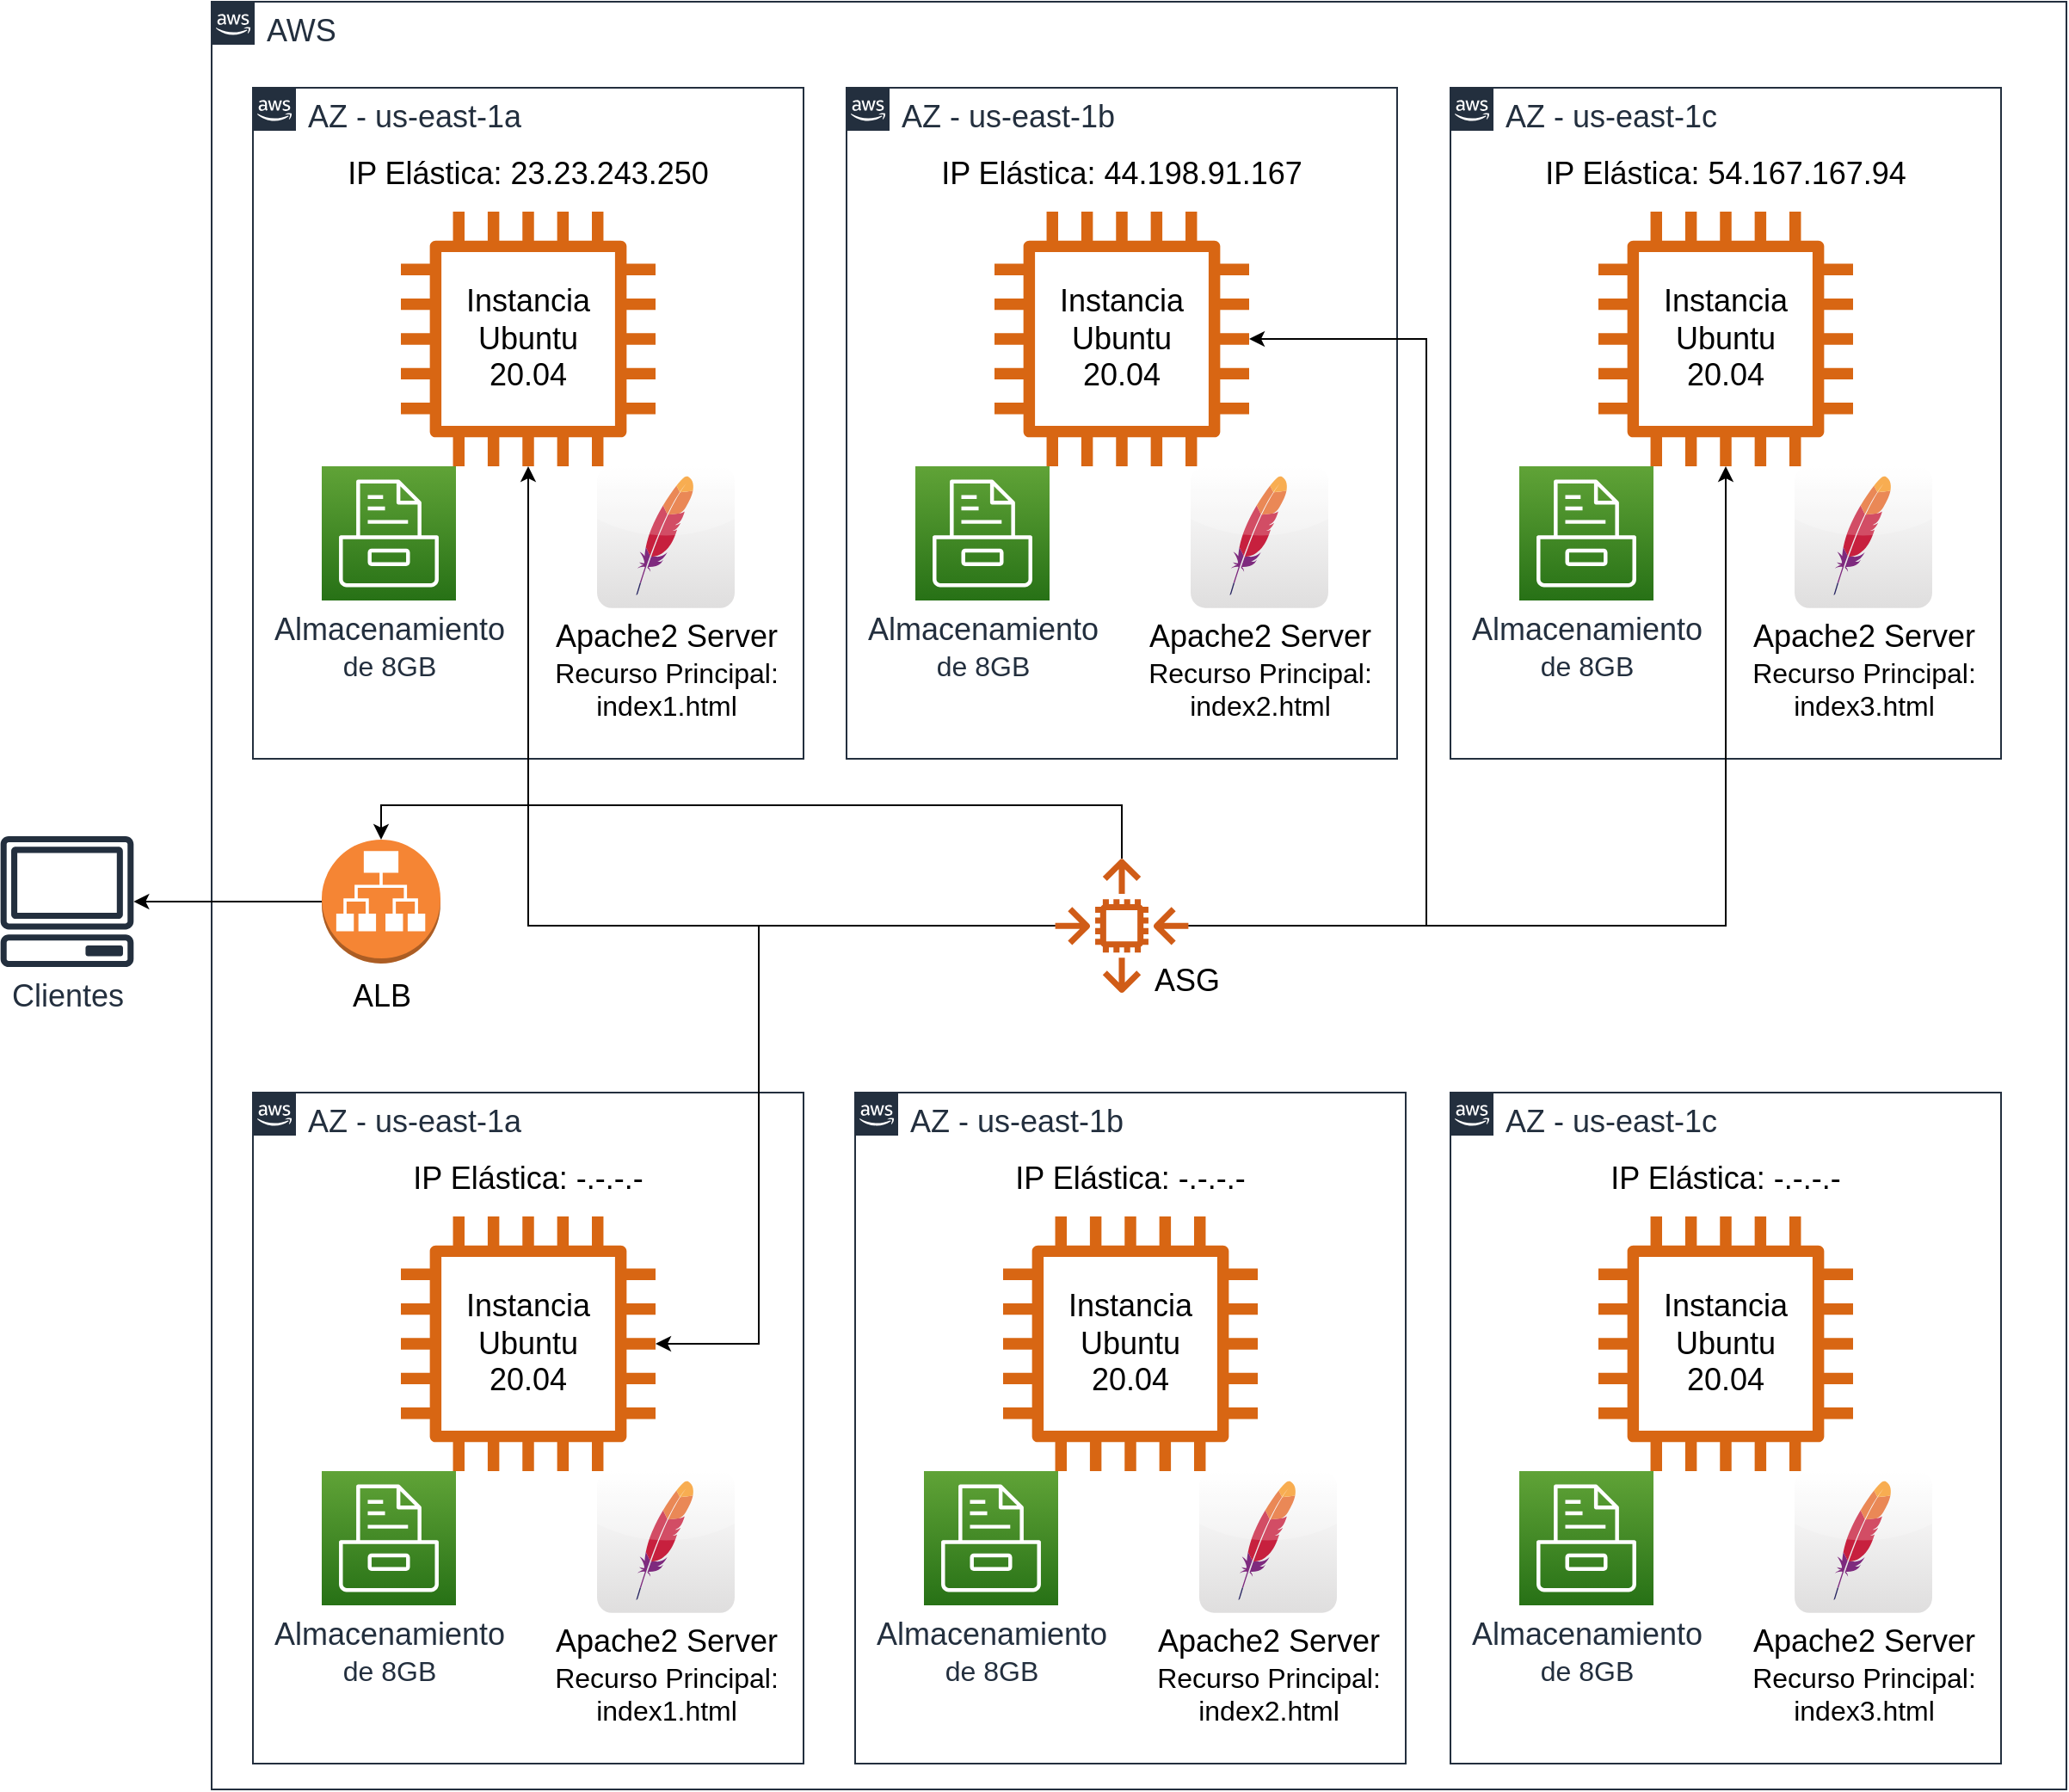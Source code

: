 <mxfile version="13.10.6" type="github">
  <diagram id="Ht1M8jgEwFfnCIfOTk4-" name="Page-1">
    <mxGraphModel dx="2964" dy="1216" grid="0" gridSize="10" guides="1" tooltips="1" connect="1" arrows="1" fold="1" page="0" pageScale="1" pageWidth="1169" pageHeight="827" math="0" shadow="0">
      <root>
        <mxCell id="0" />
        <mxCell id="1" parent="0" />
        <mxCell id="vKm5uXgS8-koMIw_AzAA-11" value="&lt;div&gt;&lt;font style=&quot;font-size: 18px&quot;&gt;AWS&lt;/font&gt;&lt;/div&gt;&lt;div&gt;&lt;br&gt;&lt;/div&gt;" style="points=[[0,0],[0.25,0],[0.5,0],[0.75,0],[1,0],[1,0.25],[1,0.5],[1,0.75],[1,1],[0.75,1],[0.5,1],[0.25,1],[0,1],[0,0.75],[0,0.5],[0,0.25]];outlineConnect=0;gradientColor=none;html=1;whiteSpace=wrap;fontSize=12;fontStyle=0;shape=mxgraph.aws4.group;grIcon=mxgraph.aws4.group_aws_cloud_alt;strokeColor=#232F3E;fillColor=none;verticalAlign=top;align=left;spacingLeft=30;fontColor=#232F3E;dashed=0;labelBackgroundColor=#ffffff;" parent="1" vertex="1">
          <mxGeometry x="48" y="77" width="1078" height="1039" as="geometry" />
        </mxCell>
        <mxCell id="UEzPUAAOIrF-is8g5C7q-75" value="&lt;font style=&quot;font-size: 18px&quot;&gt;AZ - us-east-1a&lt;/font&gt;" style="points=[[0,0],[0.25,0],[0.5,0],[0.75,0],[1,0],[1,0.25],[1,0.5],[1,0.75],[1,1],[0.75,1],[0.5,1],[0.25,1],[0,1],[0,0.75],[0,0.5],[0,0.25]];outlineConnect=0;gradientColor=none;html=1;whiteSpace=wrap;fontSize=12;fontStyle=0;shape=mxgraph.aws4.group;grIcon=mxgraph.aws4.group_aws_cloud_alt;strokeColor=#232F3E;fillColor=none;verticalAlign=top;align=left;spacingLeft=30;fontColor=#232F3E;dashed=0;labelBackgroundColor=#ffffff;" parent="1" vertex="1">
          <mxGeometry x="72" y="127" width="320" height="390" as="geometry" />
        </mxCell>
        <mxCell id="vKm5uXgS8-koMIw_AzAA-1" value="&lt;font style=&quot;font-size: 18px&quot;&gt;Clientes&lt;/font&gt;" style="outlineConnect=0;fontColor=#232F3E;gradientColor=none;fillColor=#232F3E;strokeColor=none;dashed=0;verticalLabelPosition=bottom;verticalAlign=top;align=center;html=1;fontSize=12;fontStyle=0;aspect=fixed;pointerEvents=1;shape=mxgraph.aws4.client;" parent="1" vertex="1">
          <mxGeometry x="-75" y="562" width="78" height="76" as="geometry" />
        </mxCell>
        <mxCell id="vKm5uXgS8-koMIw_AzAA-3" value="" style="outlineConnect=0;fontColor=#232F3E;gradientColor=none;fillColor=#D86613;strokeColor=none;dashed=0;verticalLabelPosition=bottom;verticalAlign=top;align=center;html=1;fontSize=12;fontStyle=0;aspect=fixed;pointerEvents=1;shape=mxgraph.aws4.instance2;" parent="1" vertex="1">
          <mxGeometry x="158" y="199" width="148" height="148" as="geometry" />
        </mxCell>
        <mxCell id="vKm5uXgS8-koMIw_AzAA-4" value="&lt;font style=&quot;font-size: 18px&quot;&gt;Instancia Ubuntu 20.04&lt;/font&gt;" style="text;html=1;strokeColor=none;fillColor=none;align=center;verticalAlign=middle;whiteSpace=wrap;rounded=0;" parent="1" vertex="1">
          <mxGeometry x="212" y="253" width="40" height="40" as="geometry" />
        </mxCell>
        <mxCell id="vKm5uXgS8-koMIw_AzAA-8" value="&lt;div&gt;&lt;font style=&quot;font-size: 18px&quot;&gt;Almacenamiento &lt;br&gt;&lt;/font&gt;&lt;/div&gt;&lt;div&gt;&lt;font size=&quot;3&quot;&gt;de 8GB&lt;/font&gt;&lt;/div&gt;" style="outlineConnect=0;fontColor=#232F3E;gradientColor=#60A337;gradientDirection=north;fillColor=#277116;strokeColor=#ffffff;dashed=0;verticalLabelPosition=bottom;verticalAlign=top;align=center;html=1;fontSize=12;fontStyle=0;aspect=fixed;shape=mxgraph.aws4.resourceIcon;resIcon=mxgraph.aws4.storage;" parent="1" vertex="1">
          <mxGeometry x="112" y="347" width="78" height="78" as="geometry" />
        </mxCell>
        <mxCell id="vKm5uXgS8-koMIw_AzAA-9" value="&lt;div&gt;&lt;font style=&quot;font-size: 18px&quot;&gt;Apache2 Server&lt;/font&gt;&lt;/div&gt;&lt;div&gt;&lt;font size=&quot;3&quot;&gt;Recurso Principal:&lt;/font&gt;&lt;/div&gt;&lt;div&gt;&lt;font size=&quot;3&quot;&gt;index1.html&lt;br&gt;&lt;/font&gt;&lt;/div&gt;" style="dashed=0;outlineConnect=0;html=1;align=center;labelPosition=center;verticalLabelPosition=bottom;verticalAlign=top;shape=mxgraph.webicons.apache;gradientColor=#DFDEDE" parent="1" vertex="1">
          <mxGeometry x="272" y="347" width="80" height="82.4" as="geometry" />
        </mxCell>
        <mxCell id="vKm5uXgS8-koMIw_AzAA-10" value="&lt;font style=&quot;font-size: 18px&quot;&gt;IP Elástica: 23.23.243.250&lt;/font&gt;" style="text;html=1;strokeColor=none;fillColor=none;align=center;verticalAlign=middle;whiteSpace=wrap;rounded=0;" parent="1" vertex="1">
          <mxGeometry x="102" y="167" width="260" height="20" as="geometry" />
        </mxCell>
        <mxCell id="iBHWIKw7SDquK3Wt2XqC-2" value="&lt;font style=&quot;font-size: 18px&quot;&gt;AZ - us-east-1b&lt;/font&gt;" style="points=[[0,0],[0.25,0],[0.5,0],[0.75,0],[1,0],[1,0.25],[1,0.5],[1,0.75],[1,1],[0.75,1],[0.5,1],[0.25,1],[0,1],[0,0.75],[0,0.5],[0,0.25]];outlineConnect=0;gradientColor=none;html=1;whiteSpace=wrap;fontSize=12;fontStyle=0;shape=mxgraph.aws4.group;grIcon=mxgraph.aws4.group_aws_cloud_alt;strokeColor=#232F3E;fillColor=none;verticalAlign=top;align=left;spacingLeft=30;fontColor=#232F3E;dashed=0;labelBackgroundColor=#ffffff;" vertex="1" parent="1">
          <mxGeometry x="417" y="127" width="320" height="390" as="geometry" />
        </mxCell>
        <mxCell id="iBHWIKw7SDquK3Wt2XqC-3" value="" style="outlineConnect=0;fontColor=#232F3E;gradientColor=none;fillColor=#D86613;strokeColor=none;dashed=0;verticalLabelPosition=bottom;verticalAlign=top;align=center;html=1;fontSize=12;fontStyle=0;aspect=fixed;pointerEvents=1;shape=mxgraph.aws4.instance2;" vertex="1" parent="1">
          <mxGeometry x="503" y="199" width="148" height="148" as="geometry" />
        </mxCell>
        <mxCell id="iBHWIKw7SDquK3Wt2XqC-4" value="&lt;font style=&quot;font-size: 18px&quot;&gt;Instancia Ubuntu 20.04&lt;/font&gt;" style="text;html=1;strokeColor=none;fillColor=none;align=center;verticalAlign=middle;whiteSpace=wrap;rounded=0;" vertex="1" parent="1">
          <mxGeometry x="557" y="253" width="40" height="40" as="geometry" />
        </mxCell>
        <mxCell id="iBHWIKw7SDquK3Wt2XqC-5" value="&lt;div&gt;&lt;font style=&quot;font-size: 18px&quot;&gt;Almacenamiento &lt;br&gt;&lt;/font&gt;&lt;/div&gt;&lt;div&gt;&lt;font size=&quot;3&quot;&gt;de 8GB&lt;/font&gt;&lt;/div&gt;" style="outlineConnect=0;fontColor=#232F3E;gradientColor=#60A337;gradientDirection=north;fillColor=#277116;strokeColor=#ffffff;dashed=0;verticalLabelPosition=bottom;verticalAlign=top;align=center;html=1;fontSize=12;fontStyle=0;aspect=fixed;shape=mxgraph.aws4.resourceIcon;resIcon=mxgraph.aws4.storage;" vertex="1" parent="1">
          <mxGeometry x="457" y="347" width="78" height="78" as="geometry" />
        </mxCell>
        <mxCell id="iBHWIKw7SDquK3Wt2XqC-6" value="&lt;div&gt;&lt;font style=&quot;font-size: 18px&quot;&gt;Apache2 Server&lt;/font&gt;&lt;/div&gt;&lt;div&gt;&lt;font size=&quot;3&quot;&gt;Recurso Principal:&lt;/font&gt;&lt;/div&gt;&lt;div&gt;&lt;font size=&quot;3&quot;&gt;index2.html&lt;br&gt;&lt;/font&gt;&lt;/div&gt;" style="dashed=0;outlineConnect=0;html=1;align=center;labelPosition=center;verticalLabelPosition=bottom;verticalAlign=top;shape=mxgraph.webicons.apache;gradientColor=#DFDEDE" vertex="1" parent="1">
          <mxGeometry x="617" y="347" width="80" height="82.4" as="geometry" />
        </mxCell>
        <mxCell id="iBHWIKw7SDquK3Wt2XqC-7" value="&lt;font style=&quot;font-size: 18px&quot;&gt;IP Elástica: 44.198.91.167&lt;br&gt;&lt;/font&gt;" style="text;html=1;strokeColor=none;fillColor=none;align=center;verticalAlign=middle;whiteSpace=wrap;rounded=0;" vertex="1" parent="1">
          <mxGeometry x="447" y="167" width="260" height="20" as="geometry" />
        </mxCell>
        <mxCell id="iBHWIKw7SDquK3Wt2XqC-61" style="edgeStyle=orthogonalEdgeStyle;rounded=0;orthogonalLoop=1;jettySize=auto;html=1;" edge="1" parent="1" source="iBHWIKw7SDquK3Wt2XqC-9" target="vKm5uXgS8-koMIw_AzAA-1">
          <mxGeometry relative="1" as="geometry" />
        </mxCell>
        <mxCell id="iBHWIKw7SDquK3Wt2XqC-9" value="" style="outlineConnect=0;dashed=0;verticalLabelPosition=bottom;verticalAlign=top;align=center;html=1;shape=mxgraph.aws3.application_load_balancer;fillColor=#F58534;gradientColor=none;" vertex="1" parent="1">
          <mxGeometry x="112" y="564" width="69" height="72" as="geometry" />
        </mxCell>
        <mxCell id="iBHWIKw7SDquK3Wt2XqC-13" value="&lt;font style=&quot;font-size: 18px&quot;&gt;ALB&lt;/font&gt;" style="text;html=1;strokeColor=none;fillColor=none;align=center;verticalAlign=middle;whiteSpace=wrap;rounded=0;" vertex="1" parent="1">
          <mxGeometry x="126.5" y="645" width="40" height="20" as="geometry" />
        </mxCell>
        <mxCell id="iBHWIKw7SDquK3Wt2XqC-19" value="&lt;font style=&quot;font-size: 18px&quot;&gt;AZ - us-east-1c&lt;/font&gt;" style="points=[[0,0],[0.25,0],[0.5,0],[0.75,0],[1,0],[1,0.25],[1,0.5],[1,0.75],[1,1],[0.75,1],[0.5,1],[0.25,1],[0,1],[0,0.75],[0,0.5],[0,0.25]];outlineConnect=0;gradientColor=none;html=1;whiteSpace=wrap;fontSize=12;fontStyle=0;shape=mxgraph.aws4.group;grIcon=mxgraph.aws4.group_aws_cloud_alt;strokeColor=#232F3E;fillColor=none;verticalAlign=top;align=left;spacingLeft=30;fontColor=#232F3E;dashed=0;labelBackgroundColor=#ffffff;" vertex="1" parent="1">
          <mxGeometry x="768" y="127" width="320" height="390" as="geometry" />
        </mxCell>
        <mxCell id="iBHWIKw7SDquK3Wt2XqC-20" value="" style="outlineConnect=0;fontColor=#232F3E;gradientColor=none;fillColor=#D86613;strokeColor=none;dashed=0;verticalLabelPosition=bottom;verticalAlign=top;align=center;html=1;fontSize=12;fontStyle=0;aspect=fixed;pointerEvents=1;shape=mxgraph.aws4.instance2;" vertex="1" parent="1">
          <mxGeometry x="854" y="199" width="148" height="148" as="geometry" />
        </mxCell>
        <mxCell id="iBHWIKw7SDquK3Wt2XqC-21" value="&lt;font style=&quot;font-size: 18px&quot;&gt;Instancia Ubuntu 20.04&lt;/font&gt;" style="text;html=1;strokeColor=none;fillColor=none;align=center;verticalAlign=middle;whiteSpace=wrap;rounded=0;" vertex="1" parent="1">
          <mxGeometry x="908" y="253" width="40" height="40" as="geometry" />
        </mxCell>
        <mxCell id="iBHWIKw7SDquK3Wt2XqC-22" value="&lt;div&gt;&lt;font style=&quot;font-size: 18px&quot;&gt;Almacenamiento &lt;br&gt;&lt;/font&gt;&lt;/div&gt;&lt;div&gt;&lt;font size=&quot;3&quot;&gt;de 8GB&lt;/font&gt;&lt;/div&gt;" style="outlineConnect=0;fontColor=#232F3E;gradientColor=#60A337;gradientDirection=north;fillColor=#277116;strokeColor=#ffffff;dashed=0;verticalLabelPosition=bottom;verticalAlign=top;align=center;html=1;fontSize=12;fontStyle=0;aspect=fixed;shape=mxgraph.aws4.resourceIcon;resIcon=mxgraph.aws4.storage;" vertex="1" parent="1">
          <mxGeometry x="808" y="347" width="78" height="78" as="geometry" />
        </mxCell>
        <mxCell id="iBHWIKw7SDquK3Wt2XqC-23" value="&lt;div&gt;&lt;font style=&quot;font-size: 18px&quot;&gt;Apache2 Server&lt;/font&gt;&lt;/div&gt;&lt;div&gt;&lt;font size=&quot;3&quot;&gt;Recurso Principal:&lt;/font&gt;&lt;/div&gt;&lt;div&gt;&lt;font size=&quot;3&quot;&gt;index3.html&lt;br&gt;&lt;/font&gt;&lt;/div&gt;" style="dashed=0;outlineConnect=0;html=1;align=center;labelPosition=center;verticalLabelPosition=bottom;verticalAlign=top;shape=mxgraph.webicons.apache;gradientColor=#DFDEDE" vertex="1" parent="1">
          <mxGeometry x="968" y="347" width="80" height="82.4" as="geometry" />
        </mxCell>
        <mxCell id="iBHWIKw7SDquK3Wt2XqC-24" value="&lt;font style=&quot;font-size: 18px&quot;&gt;IP Elástica: 54.167.167.94&lt;br&gt;&lt;/font&gt;" style="text;html=1;strokeColor=none;fillColor=none;align=center;verticalAlign=middle;whiteSpace=wrap;rounded=0;" vertex="1" parent="1">
          <mxGeometry x="798" y="167" width="260" height="20" as="geometry" />
        </mxCell>
        <mxCell id="iBHWIKw7SDquK3Wt2XqC-37" value="&lt;font style=&quot;font-size: 18px&quot;&gt;AZ - us-east-1a&lt;/font&gt;" style="points=[[0,0],[0.25,0],[0.5,0],[0.75,0],[1,0],[1,0.25],[1,0.5],[1,0.75],[1,1],[0.75,1],[0.5,1],[0.25,1],[0,1],[0,0.75],[0,0.5],[0,0.25]];outlineConnect=0;gradientColor=none;html=1;whiteSpace=wrap;fontSize=12;fontStyle=0;shape=mxgraph.aws4.group;grIcon=mxgraph.aws4.group_aws_cloud_alt;strokeColor=#232F3E;fillColor=none;verticalAlign=top;align=left;spacingLeft=30;fontColor=#232F3E;dashed=0;labelBackgroundColor=#ffffff;" vertex="1" parent="1">
          <mxGeometry x="72" y="711" width="320" height="390" as="geometry" />
        </mxCell>
        <mxCell id="iBHWIKw7SDquK3Wt2XqC-38" value="" style="outlineConnect=0;fontColor=#232F3E;gradientColor=none;fillColor=#D86613;strokeColor=none;dashed=0;verticalLabelPosition=bottom;verticalAlign=top;align=center;html=1;fontSize=12;fontStyle=0;aspect=fixed;pointerEvents=1;shape=mxgraph.aws4.instance2;" vertex="1" parent="1">
          <mxGeometry x="158" y="783" width="148" height="148" as="geometry" />
        </mxCell>
        <mxCell id="iBHWIKw7SDquK3Wt2XqC-39" value="&lt;font style=&quot;font-size: 18px&quot;&gt;Instancia Ubuntu 20.04&lt;/font&gt;" style="text;html=1;strokeColor=none;fillColor=none;align=center;verticalAlign=middle;whiteSpace=wrap;rounded=0;" vertex="1" parent="1">
          <mxGeometry x="212" y="837" width="40" height="40" as="geometry" />
        </mxCell>
        <mxCell id="iBHWIKw7SDquK3Wt2XqC-40" value="&lt;div&gt;&lt;font style=&quot;font-size: 18px&quot;&gt;Almacenamiento &lt;br&gt;&lt;/font&gt;&lt;/div&gt;&lt;div&gt;&lt;font size=&quot;3&quot;&gt;de 8GB&lt;/font&gt;&lt;/div&gt;" style="outlineConnect=0;fontColor=#232F3E;gradientColor=#60A337;gradientDirection=north;fillColor=#277116;strokeColor=#ffffff;dashed=0;verticalLabelPosition=bottom;verticalAlign=top;align=center;html=1;fontSize=12;fontStyle=0;aspect=fixed;shape=mxgraph.aws4.resourceIcon;resIcon=mxgraph.aws4.storage;" vertex="1" parent="1">
          <mxGeometry x="112" y="931" width="78" height="78" as="geometry" />
        </mxCell>
        <mxCell id="iBHWIKw7SDquK3Wt2XqC-41" value="&lt;div&gt;&lt;font style=&quot;font-size: 18px&quot;&gt;Apache2 Server&lt;/font&gt;&lt;/div&gt;&lt;div&gt;&lt;font size=&quot;3&quot;&gt;Recurso Principal:&lt;/font&gt;&lt;/div&gt;&lt;div&gt;&lt;font size=&quot;3&quot;&gt;index1.html&lt;br&gt;&lt;/font&gt;&lt;/div&gt;" style="dashed=0;outlineConnect=0;html=1;align=center;labelPosition=center;verticalLabelPosition=bottom;verticalAlign=top;shape=mxgraph.webicons.apache;gradientColor=#DFDEDE" vertex="1" parent="1">
          <mxGeometry x="272" y="931" width="80" height="82.4" as="geometry" />
        </mxCell>
        <mxCell id="iBHWIKw7SDquK3Wt2XqC-42" value="&lt;font style=&quot;font-size: 18px&quot;&gt;IP Elástica: -.-.-.-&lt;/font&gt;" style="text;html=1;strokeColor=none;fillColor=none;align=center;verticalAlign=middle;whiteSpace=wrap;rounded=0;" vertex="1" parent="1">
          <mxGeometry x="102" y="751" width="260" height="20" as="geometry" />
        </mxCell>
        <mxCell id="iBHWIKw7SDquK3Wt2XqC-43" value="&lt;div&gt;&lt;font style=&quot;font-size: 18px&quot;&gt;AZ - us-east-1b&lt;/font&gt;&lt;/div&gt;&lt;div&gt;&lt;font style=&quot;font-size: 18px&quot;&gt;&lt;br&gt;&lt;/font&gt;&lt;/div&gt;" style="points=[[0,0],[0.25,0],[0.5,0],[0.75,0],[1,0],[1,0.25],[1,0.5],[1,0.75],[1,1],[0.75,1],[0.5,1],[0.25,1],[0,1],[0,0.75],[0,0.5],[0,0.25]];outlineConnect=0;gradientColor=none;html=1;whiteSpace=wrap;fontSize=12;fontStyle=0;shape=mxgraph.aws4.group;grIcon=mxgraph.aws4.group_aws_cloud_alt;strokeColor=#232F3E;fillColor=none;verticalAlign=top;align=left;spacingLeft=30;fontColor=#232F3E;dashed=0;labelBackgroundColor=#ffffff;" vertex="1" parent="1">
          <mxGeometry x="422" y="711" width="320" height="390" as="geometry" />
        </mxCell>
        <mxCell id="iBHWIKw7SDquK3Wt2XqC-44" value="" style="outlineConnect=0;fontColor=#232F3E;gradientColor=none;fillColor=#D86613;strokeColor=none;dashed=0;verticalLabelPosition=bottom;verticalAlign=top;align=center;html=1;fontSize=12;fontStyle=0;aspect=fixed;pointerEvents=1;shape=mxgraph.aws4.instance2;" vertex="1" parent="1">
          <mxGeometry x="508" y="783" width="148" height="148" as="geometry" />
        </mxCell>
        <mxCell id="iBHWIKw7SDquK3Wt2XqC-45" value="&lt;font style=&quot;font-size: 18px&quot;&gt;Instancia Ubuntu 20.04&lt;/font&gt;" style="text;html=1;strokeColor=none;fillColor=none;align=center;verticalAlign=middle;whiteSpace=wrap;rounded=0;" vertex="1" parent="1">
          <mxGeometry x="562" y="837" width="40" height="40" as="geometry" />
        </mxCell>
        <mxCell id="iBHWIKw7SDquK3Wt2XqC-46" value="&lt;div&gt;&lt;font style=&quot;font-size: 18px&quot;&gt;Almacenamiento &lt;br&gt;&lt;/font&gt;&lt;/div&gt;&lt;div&gt;&lt;font size=&quot;3&quot;&gt;de 8GB&lt;/font&gt;&lt;/div&gt;" style="outlineConnect=0;fontColor=#232F3E;gradientColor=#60A337;gradientDirection=north;fillColor=#277116;strokeColor=#ffffff;dashed=0;verticalLabelPosition=bottom;verticalAlign=top;align=center;html=1;fontSize=12;fontStyle=0;aspect=fixed;shape=mxgraph.aws4.resourceIcon;resIcon=mxgraph.aws4.storage;" vertex="1" parent="1">
          <mxGeometry x="462" y="931" width="78" height="78" as="geometry" />
        </mxCell>
        <mxCell id="iBHWIKw7SDquK3Wt2XqC-47" value="&lt;div&gt;&lt;font style=&quot;font-size: 18px&quot;&gt;Apache2 Server&lt;/font&gt;&lt;/div&gt;&lt;div&gt;&lt;font size=&quot;3&quot;&gt;Recurso Principal:&lt;/font&gt;&lt;/div&gt;&lt;div&gt;&lt;font size=&quot;3&quot;&gt;index2.html&lt;br&gt;&lt;/font&gt;&lt;/div&gt;" style="dashed=0;outlineConnect=0;html=1;align=center;labelPosition=center;verticalLabelPosition=bottom;verticalAlign=top;shape=mxgraph.webicons.apache;gradientColor=#DFDEDE" vertex="1" parent="1">
          <mxGeometry x="622" y="931" width="80" height="82.4" as="geometry" />
        </mxCell>
        <mxCell id="iBHWIKw7SDquK3Wt2XqC-48" value="&lt;font style=&quot;font-size: 18px&quot;&gt;IP Elástica: &lt;/font&gt;&lt;font style=&quot;font-size: 18px&quot;&gt;&lt;font style=&quot;font-size: 18px&quot;&gt;-.-.-.-&lt;/font&gt;&lt;/font&gt;" style="text;html=1;strokeColor=none;fillColor=none;align=center;verticalAlign=middle;whiteSpace=wrap;rounded=0;" vertex="1" parent="1">
          <mxGeometry x="452" y="751" width="260" height="20" as="geometry" />
        </mxCell>
        <mxCell id="iBHWIKw7SDquK3Wt2XqC-49" value="&lt;div&gt;&lt;font style=&quot;font-size: 18px&quot;&gt;AZ - us-east-1c&lt;/font&gt;&lt;/div&gt;" style="points=[[0,0],[0.25,0],[0.5,0],[0.75,0],[1,0],[1,0.25],[1,0.5],[1,0.75],[1,1],[0.75,1],[0.5,1],[0.25,1],[0,1],[0,0.75],[0,0.5],[0,0.25]];outlineConnect=0;gradientColor=none;html=1;whiteSpace=wrap;fontSize=12;fontStyle=0;shape=mxgraph.aws4.group;grIcon=mxgraph.aws4.group_aws_cloud_alt;strokeColor=#232F3E;fillColor=none;verticalAlign=top;align=left;spacingLeft=30;fontColor=#232F3E;dashed=0;labelBackgroundColor=#ffffff;" vertex="1" parent="1">
          <mxGeometry x="768" y="711" width="320" height="390" as="geometry" />
        </mxCell>
        <mxCell id="iBHWIKw7SDquK3Wt2XqC-50" value="" style="outlineConnect=0;fontColor=#232F3E;gradientColor=none;fillColor=#D86613;strokeColor=none;dashed=0;verticalLabelPosition=bottom;verticalAlign=top;align=center;html=1;fontSize=12;fontStyle=0;aspect=fixed;pointerEvents=1;shape=mxgraph.aws4.instance2;" vertex="1" parent="1">
          <mxGeometry x="854" y="783" width="148" height="148" as="geometry" />
        </mxCell>
        <mxCell id="iBHWIKw7SDquK3Wt2XqC-51" value="&lt;font style=&quot;font-size: 18px&quot;&gt;Instancia Ubuntu 20.04&lt;/font&gt;" style="text;html=1;strokeColor=none;fillColor=none;align=center;verticalAlign=middle;whiteSpace=wrap;rounded=0;" vertex="1" parent="1">
          <mxGeometry x="908" y="837" width="40" height="40" as="geometry" />
        </mxCell>
        <mxCell id="iBHWIKw7SDquK3Wt2XqC-52" value="&lt;div&gt;&lt;font style=&quot;font-size: 18px&quot;&gt;Almacenamiento &lt;br&gt;&lt;/font&gt;&lt;/div&gt;&lt;div&gt;&lt;font size=&quot;3&quot;&gt;de 8GB&lt;/font&gt;&lt;/div&gt;" style="outlineConnect=0;fontColor=#232F3E;gradientColor=#60A337;gradientDirection=north;fillColor=#277116;strokeColor=#ffffff;dashed=0;verticalLabelPosition=bottom;verticalAlign=top;align=center;html=1;fontSize=12;fontStyle=0;aspect=fixed;shape=mxgraph.aws4.resourceIcon;resIcon=mxgraph.aws4.storage;" vertex="1" parent="1">
          <mxGeometry x="808" y="931" width="78" height="78" as="geometry" />
        </mxCell>
        <mxCell id="iBHWIKw7SDquK3Wt2XqC-53" value="&lt;div&gt;&lt;font style=&quot;font-size: 18px&quot;&gt;Apache2 Server&lt;/font&gt;&lt;/div&gt;&lt;div&gt;&lt;font size=&quot;3&quot;&gt;Recurso Principal:&lt;/font&gt;&lt;/div&gt;&lt;div&gt;&lt;font size=&quot;3&quot;&gt;index3.html&lt;br&gt;&lt;/font&gt;&lt;/div&gt;" style="dashed=0;outlineConnect=0;html=1;align=center;labelPosition=center;verticalLabelPosition=bottom;verticalAlign=top;shape=mxgraph.webicons.apache;gradientColor=#DFDEDE" vertex="1" parent="1">
          <mxGeometry x="968" y="931" width="80" height="82.4" as="geometry" />
        </mxCell>
        <mxCell id="iBHWIKw7SDquK3Wt2XqC-54" value="&lt;font style=&quot;font-size: 18px&quot;&gt;IP Elástica: &lt;/font&gt;&lt;font style=&quot;font-size: 18px&quot;&gt;&lt;font style=&quot;font-size: 18px&quot;&gt;-.-.-.-&lt;/font&gt;&lt;/font&gt;" style="text;html=1;strokeColor=none;fillColor=none;align=center;verticalAlign=middle;whiteSpace=wrap;rounded=0;" vertex="1" parent="1">
          <mxGeometry x="798" y="751" width="260" height="20" as="geometry" />
        </mxCell>
        <mxCell id="iBHWIKw7SDquK3Wt2XqC-57" style="edgeStyle=orthogonalEdgeStyle;rounded=0;orthogonalLoop=1;jettySize=auto;html=1;" edge="1" parent="1" source="iBHWIKw7SDquK3Wt2XqC-55" target="iBHWIKw7SDquK3Wt2XqC-20">
          <mxGeometry relative="1" as="geometry" />
        </mxCell>
        <mxCell id="iBHWIKw7SDquK3Wt2XqC-58" style="edgeStyle=orthogonalEdgeStyle;rounded=0;orthogonalLoop=1;jettySize=auto;html=1;" edge="1" parent="1" source="iBHWIKw7SDquK3Wt2XqC-55" target="vKm5uXgS8-koMIw_AzAA-3">
          <mxGeometry relative="1" as="geometry" />
        </mxCell>
        <mxCell id="iBHWIKw7SDquK3Wt2XqC-59" style="edgeStyle=orthogonalEdgeStyle;rounded=0;orthogonalLoop=1;jettySize=auto;html=1;" edge="1" parent="1" source="iBHWIKw7SDquK3Wt2XqC-55" target="iBHWIKw7SDquK3Wt2XqC-3">
          <mxGeometry relative="1" as="geometry">
            <Array as="points">
              <mxPoint x="754" y="614" />
              <mxPoint x="754" y="273.0" />
            </Array>
          </mxGeometry>
        </mxCell>
        <mxCell id="iBHWIKw7SDquK3Wt2XqC-60" style="edgeStyle=orthogonalEdgeStyle;rounded=0;orthogonalLoop=1;jettySize=auto;html=1;entryX=0.5;entryY=0;entryDx=0;entryDy=0;entryPerimeter=0;" edge="1" parent="1" source="iBHWIKw7SDquK3Wt2XqC-55" target="iBHWIKw7SDquK3Wt2XqC-9">
          <mxGeometry relative="1" as="geometry">
            <Array as="points">
              <mxPoint x="577" y="544" />
              <mxPoint x="146" y="544" />
            </Array>
          </mxGeometry>
        </mxCell>
        <mxCell id="iBHWIKw7SDquK3Wt2XqC-63" style="edgeStyle=orthogonalEdgeStyle;rounded=0;orthogonalLoop=1;jettySize=auto;html=1;" edge="1" parent="1" source="iBHWIKw7SDquK3Wt2XqC-55" target="iBHWIKw7SDquK3Wt2XqC-38">
          <mxGeometry relative="1" as="geometry">
            <Array as="points">
              <mxPoint x="366" y="614" />
              <mxPoint x="366" y="857" />
            </Array>
          </mxGeometry>
        </mxCell>
        <mxCell id="iBHWIKw7SDquK3Wt2XqC-55" value="" style="outlineConnect=0;fontColor=#232F3E;gradientColor=none;fillColor=#D05C17;strokeColor=none;dashed=0;verticalLabelPosition=bottom;verticalAlign=top;align=center;html=1;fontSize=12;fontStyle=0;aspect=fixed;pointerEvents=1;shape=mxgraph.aws4.auto_scaling2;" vertex="1" parent="1">
          <mxGeometry x="538" y="575" width="78" height="78" as="geometry" />
        </mxCell>
        <mxCell id="iBHWIKw7SDquK3Wt2XqC-77" value="" style="shape=image;html=1;verticalAlign=top;verticalLabelPosition=bottom;labelBackgroundColor=#ffffff;imageAspect=0;aspect=fixed;image=https://cdn4.iconfinder.com/data/icons/integral/128/arrow_points_arrow-128.png;rotation=-90;" vertex="1" parent="1">
          <mxGeometry x="140" y="548" width="141.5" height="141.5" as="geometry" />
        </mxCell>
        <mxCell id="iBHWIKw7SDquK3Wt2XqC-78" value="" style="shape=image;html=1;verticalAlign=top;verticalLabelPosition=bottom;labelBackgroundColor=#ffffff;imageAspect=0;aspect=fixed;image=https://cdn4.iconfinder.com/data/icons/integral/128/arrow_points_arrow-128.png;rotation=-90;" vertex="1" parent="1">
          <mxGeometry x="415.5" y="543.25" width="141.5" height="141.5" as="geometry" />
        </mxCell>
        <mxCell id="iBHWIKw7SDquK3Wt2XqC-79" value="" style="shape=image;html=1;verticalAlign=top;verticalLabelPosition=bottom;labelBackgroundColor=#ffffff;imageAspect=0;aspect=fixed;image=https://cdn4.iconfinder.com/data/icons/integral/128/arrow_points_arrow-128.png;rotation=-90;" vertex="1" parent="1">
          <mxGeometry x="796" y="543.25" width="141.5" height="141.5" as="geometry" />
        </mxCell>
        <mxCell id="iBHWIKw7SDquK3Wt2XqC-80" value="&lt;div&gt;&lt;font style=&quot;font-size: 18px&quot;&gt;ASG&lt;/font&gt;&lt;/div&gt;&lt;div&gt;&lt;br&gt;&lt;/div&gt;" style="text;html=1;strokeColor=none;fillColor=none;align=center;verticalAlign=middle;whiteSpace=wrap;rounded=0;" vertex="1" parent="1">
          <mxGeometry x="595" y="645" width="40" height="16" as="geometry" />
        </mxCell>
      </root>
    </mxGraphModel>
  </diagram>
</mxfile>
